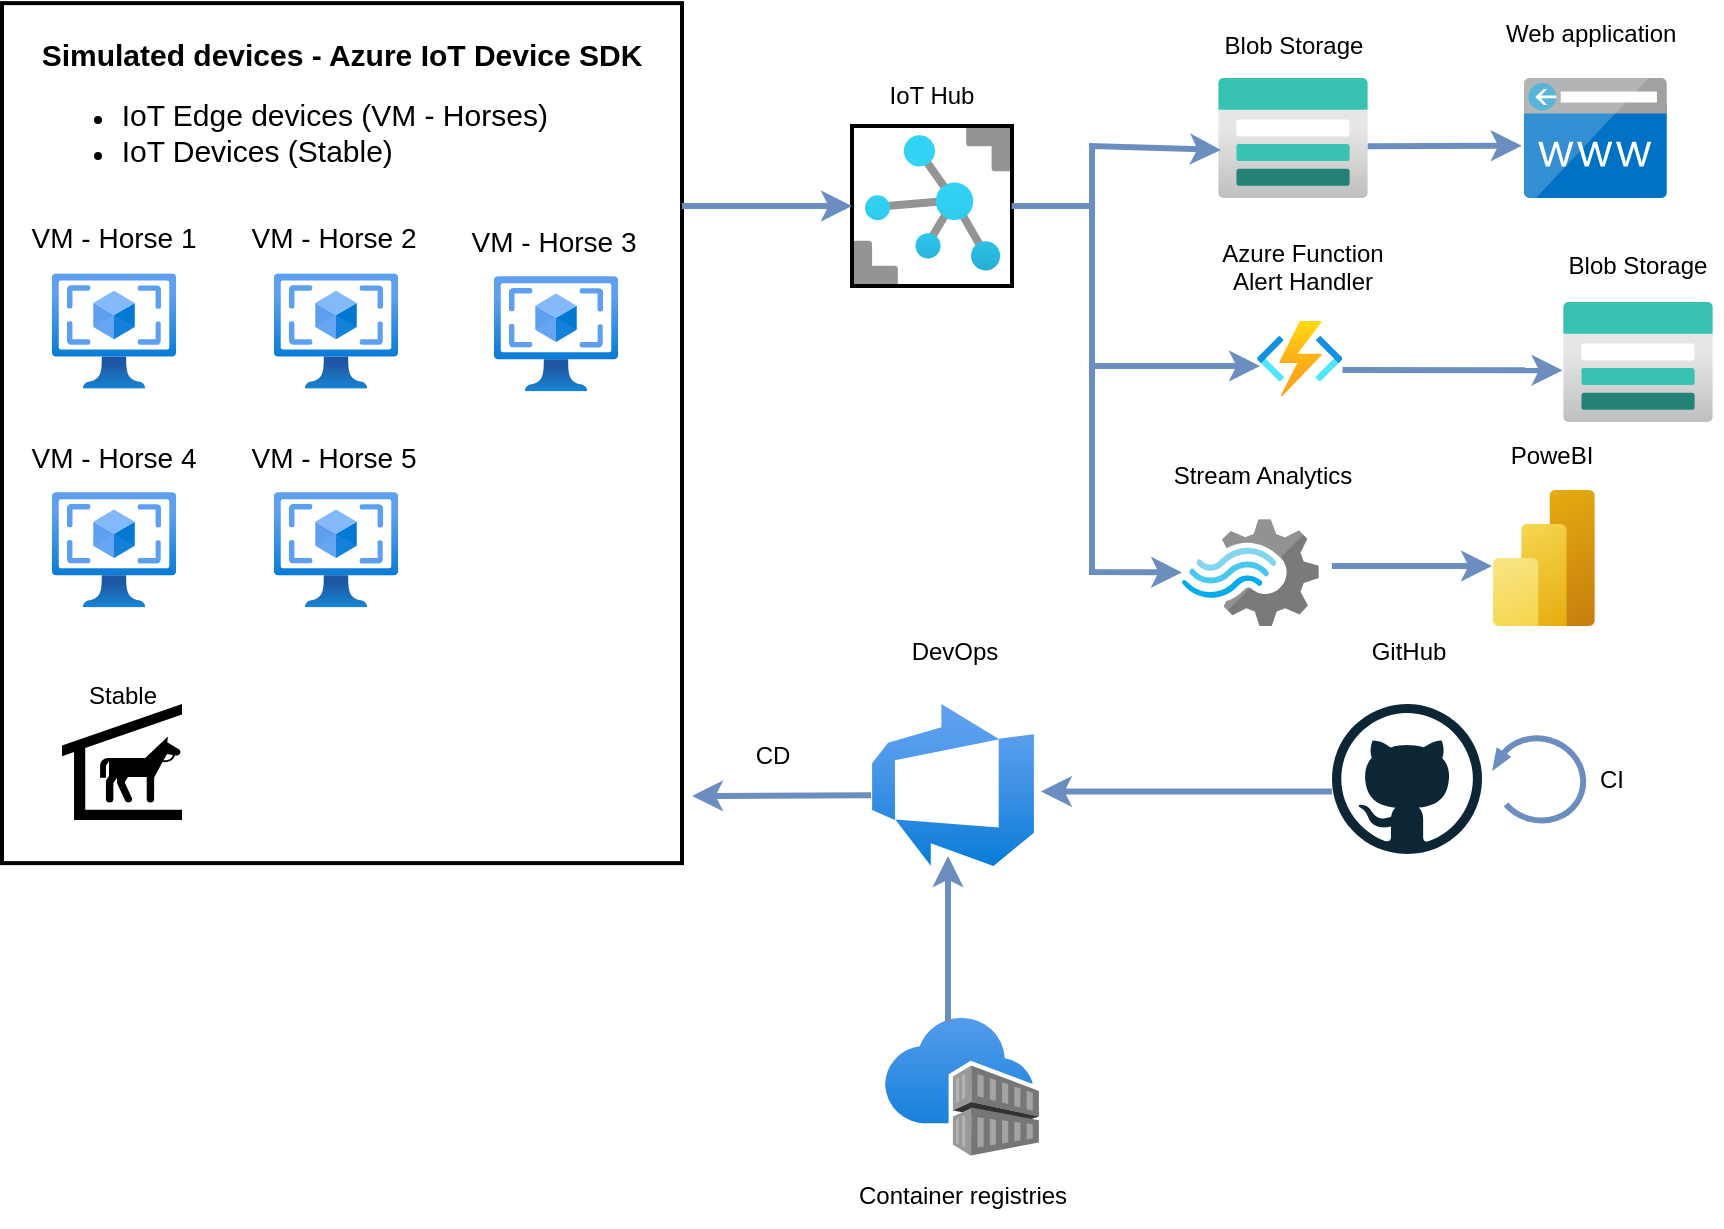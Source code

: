 <mxfile version="26.2.15">
  <diagram name="Página-1" id="DjiaDbfDFc67XGwkcQ5e">
    <mxGraphModel dx="946" dy="732" grid="1" gridSize="10" guides="1" tooltips="1" connect="1" arrows="1" fold="1" page="1" pageScale="1" pageWidth="827" pageHeight="1169" math="0" shadow="0">
      <root>
        <mxCell id="0" />
        <mxCell id="1" parent="0" />
        <mxCell id="9UU0Xu1zol1KhdlzFtdp-30" value="" style="group" parent="1" vertex="1" connectable="0">
          <mxGeometry x="440" y="40" width="80" height="110" as="geometry" />
        </mxCell>
        <mxCell id="9UU0Xu1zol1KhdlzFtdp-26" value="" style="image;aspect=fixed;html=1;points=[];align=center;fontSize=12;image=img/lib/azure2/iot/IoT_Hub.svg;strokeWidth=2;imageBorder=default;" parent="9UU0Xu1zol1KhdlzFtdp-30" vertex="1">
          <mxGeometry y="30" width="80" height="80" as="geometry" />
        </mxCell>
        <mxCell id="9UU0Xu1zol1KhdlzFtdp-29" value="&lt;div&gt;IoT Hub&lt;/div&gt;" style="text;html=1;align=center;verticalAlign=middle;whiteSpace=wrap;rounded=0;" parent="9UU0Xu1zol1KhdlzFtdp-30" vertex="1">
          <mxGeometry width="80" height="30" as="geometry" />
        </mxCell>
        <mxCell id="9UU0Xu1zol1KhdlzFtdp-32" value="" style="group" parent="1" vertex="1" connectable="0">
          <mxGeometry x="620" y="20" width="80" height="86" as="geometry" />
        </mxCell>
        <mxCell id="9UU0Xu1zol1KhdlzFtdp-27" value="" style="image;aspect=fixed;html=1;points=[];align=center;fontSize=12;image=img/lib/azure2/storage/Storage_Accounts.svg;" parent="9UU0Xu1zol1KhdlzFtdp-32" vertex="1">
          <mxGeometry x="3" y="26" width="75" height="60" as="geometry" />
        </mxCell>
        <mxCell id="9UU0Xu1zol1KhdlzFtdp-31" value="Blob Storage" style="text;html=1;align=center;verticalAlign=middle;whiteSpace=wrap;rounded=0;" parent="9UU0Xu1zol1KhdlzFtdp-32" vertex="1">
          <mxGeometry x="0.5" width="80" height="20" as="geometry" />
        </mxCell>
        <mxCell id="ctvwNZeeRJsbeyno0q24-3" value="" style="image;aspect=fixed;html=1;points=[];align=center;fontSize=12;image=img/lib/azure2/containers/Container_Registries.svg;" parent="1" vertex="1">
          <mxGeometry x="456.53" y="516" width="76.93" height="69" as="geometry" />
        </mxCell>
        <mxCell id="ctvwNZeeRJsbeyno0q24-4" value="Container registries" style="text;html=1;align=center;verticalAlign=middle;resizable=0;points=[];autosize=1;strokeColor=none;fillColor=none;" parent="1" vertex="1">
          <mxGeometry x="429.99" y="590" width="130" height="30" as="geometry" />
        </mxCell>
        <mxCell id="9UU0Xu1zol1KhdlzFtdp-7" value="" style="rounded=0;whiteSpace=wrap;html=1;strokeWidth=2;" parent="1" vertex="1">
          <mxGeometry x="15" y="8.57" width="340" height="430" as="geometry" />
        </mxCell>
        <mxCell id="9UU0Xu1zol1KhdlzFtdp-8" value="&lt;div align=&quot;left&quot;&gt;&lt;font style=&quot;font-size: 15px;&quot;&gt;&lt;b&gt;&lt;font&gt;Simulated devices - Azure IoT Device SDK&lt;/font&gt;&lt;/b&gt;&lt;/font&gt;&lt;/div&gt;&lt;div align=&quot;left&quot;&gt;&lt;ul&gt;&lt;li&gt;&lt;font style=&quot;font-size: 15px;&quot;&gt;IoT Edge devices (VM - Horses)&lt;/font&gt;&lt;/li&gt;&lt;li&gt;&lt;font style=&quot;font-size: 15px;&quot;&gt;IoT Devices (Stable)&lt;/font&gt;&lt;/li&gt;&lt;/ul&gt;&lt;/div&gt;" style="text;html=1;align=center;verticalAlign=middle;whiteSpace=wrap;rounded=0;" parent="1" vertex="1">
          <mxGeometry x="15" y="8.57" width="340" height="111.43" as="geometry" />
        </mxCell>
        <mxCell id="9UU0Xu1zol1KhdlzFtdp-58" value="" style="shape=mxgraph.signs.animals.stable;html=1;pointerEvents=1;fillColor=#000000;strokeColor=none;verticalLabelPosition=bottom;verticalAlign=top;align=center;" parent="1" vertex="1">
          <mxGeometry x="45" y="359" width="60" height="58" as="geometry" />
        </mxCell>
        <mxCell id="9UU0Xu1zol1KhdlzFtdp-59" value="Stable" style="text;html=1;align=center;verticalAlign=middle;resizable=0;points=[];autosize=1;strokeColor=none;fillColor=none;" parent="1" vertex="1">
          <mxGeometry x="45" y="340" width="60" height="30" as="geometry" />
        </mxCell>
        <mxCell id="ctvwNZeeRJsbeyno0q24-13" value="" style="group" parent="1" vertex="1" connectable="0">
          <mxGeometry x="26" y="108.65" width="98" height="109.35" as="geometry" />
        </mxCell>
        <mxCell id="9UU0Xu1zol1KhdlzFtdp-5" value="" style="image;aspect=fixed;html=1;points=[];align=center;fontSize=12;image=img/lib/azure2/compute/VM_Images_Classic.svg;" parent="ctvwNZeeRJsbeyno0q24-13" vertex="1">
          <mxGeometry x="13.913" y="35.016" width="62.184" height="57.678" as="geometry" />
        </mxCell>
        <mxCell id="9UU0Xu1zol1KhdlzFtdp-10" value="&lt;font style=&quot;font-size: 14px;&quot;&gt;VM - Horse 1&lt;/font&gt;" style="text;html=1;align=center;verticalAlign=middle;whiteSpace=wrap;rounded=0;" parent="ctvwNZeeRJsbeyno0q24-13" vertex="1">
          <mxGeometry width="90" height="35.02" as="geometry" />
        </mxCell>
        <mxCell id="ctvwNZeeRJsbeyno0q24-33" value="" style="shape=image;html=1;verticalAlign=top;verticalLabelPosition=bottom;labelBackgroundColor=#ffffff;imageAspect=0;aspect=fixed;image=https://cdn0.iconfinder.com/data/icons/phosphor-regular-vol-3/256/horse-128.png" parent="ctvwNZeeRJsbeyno0q24-13" vertex="1">
          <mxGeometry x="60" y="61.35" width="48" height="48" as="geometry" />
        </mxCell>
        <mxCell id="ctvwNZeeRJsbeyno0q24-14" value="" style="group" parent="1" vertex="1" connectable="0">
          <mxGeometry x="136" y="108.65" width="98" height="109.35" as="geometry" />
        </mxCell>
        <mxCell id="ctvwNZeeRJsbeyno0q24-15" value="" style="image;aspect=fixed;html=1;points=[];align=center;fontSize=12;image=img/lib/azure2/compute/VM_Images_Classic.svg;" parent="ctvwNZeeRJsbeyno0q24-14" vertex="1">
          <mxGeometry x="14.913" y="35.016" width="62.184" height="57.678" as="geometry" />
        </mxCell>
        <mxCell id="ctvwNZeeRJsbeyno0q24-16" value="&lt;font style=&quot;font-size: 14px;&quot;&gt;VM - Horse 2&lt;/font&gt;" style="text;html=1;align=center;verticalAlign=middle;whiteSpace=wrap;rounded=0;" parent="ctvwNZeeRJsbeyno0q24-14" vertex="1">
          <mxGeometry width="90" height="35.02" as="geometry" />
        </mxCell>
        <mxCell id="ctvwNZeeRJsbeyno0q24-34" value="" style="shape=image;html=1;verticalAlign=top;verticalLabelPosition=bottom;labelBackgroundColor=#ffffff;imageAspect=0;aspect=fixed;image=https://cdn0.iconfinder.com/data/icons/phosphor-regular-vol-3/256/horse-128.png" parent="ctvwNZeeRJsbeyno0q24-14" vertex="1">
          <mxGeometry x="60" y="61.35" width="48" height="48" as="geometry" />
        </mxCell>
        <mxCell id="ctvwNZeeRJsbeyno0q24-27" value="" style="group" parent="1" vertex="1" connectable="0">
          <mxGeometry x="26" y="218" width="108" height="108" as="geometry" />
        </mxCell>
        <mxCell id="ctvwNZeeRJsbeyno0q24-28" value="" style="image;aspect=fixed;html=1;points=[];align=center;fontSize=12;image=img/lib/azure2/compute/VM_Images_Classic.svg;" parent="ctvwNZeeRJsbeyno0q24-27" vertex="1">
          <mxGeometry x="13.913" y="35.016" width="62.184" height="57.678" as="geometry" />
        </mxCell>
        <mxCell id="ctvwNZeeRJsbeyno0q24-29" value="&lt;font style=&quot;font-size: 14px;&quot;&gt;VM - Horse 4&lt;/font&gt;" style="text;html=1;align=center;verticalAlign=middle;whiteSpace=wrap;rounded=0;" parent="ctvwNZeeRJsbeyno0q24-27" vertex="1">
          <mxGeometry width="90" height="35.02" as="geometry" />
        </mxCell>
        <mxCell id="ctvwNZeeRJsbeyno0q24-39" value="" style="shape=image;html=1;verticalAlign=top;verticalLabelPosition=bottom;labelBackgroundColor=#ffffff;imageAspect=0;aspect=fixed;image=https://cdn0.iconfinder.com/data/icons/phosphor-regular-vol-3/256/horse-128.png" parent="ctvwNZeeRJsbeyno0q24-27" vertex="1">
          <mxGeometry x="60" y="60" width="48" height="48" as="geometry" />
        </mxCell>
        <mxCell id="ctvwNZeeRJsbeyno0q24-30" value="" style="group" parent="1" vertex="1" connectable="0">
          <mxGeometry x="136" y="218" width="90" height="92.694" as="geometry" />
        </mxCell>
        <mxCell id="ctvwNZeeRJsbeyno0q24-31" value="" style="image;aspect=fixed;html=1;points=[];align=center;fontSize=12;image=img/lib/azure2/compute/VM_Images_Classic.svg;" parent="ctvwNZeeRJsbeyno0q24-30" vertex="1">
          <mxGeometry x="14.913" y="35.016" width="62.184" height="57.678" as="geometry" />
        </mxCell>
        <mxCell id="ctvwNZeeRJsbeyno0q24-32" value="&lt;font style=&quot;font-size: 14px;&quot;&gt;VM - Horse 5&lt;/font&gt;" style="text;html=1;align=center;verticalAlign=middle;whiteSpace=wrap;rounded=0;" parent="ctvwNZeeRJsbeyno0q24-30" vertex="1">
          <mxGeometry width="90" height="35.02" as="geometry" />
        </mxCell>
        <mxCell id="ctvwNZeeRJsbeyno0q24-35" value="" style="group" parent="1" vertex="1" connectable="0">
          <mxGeometry x="246" y="110.0" width="98" height="109.35" as="geometry" />
        </mxCell>
        <mxCell id="ctvwNZeeRJsbeyno0q24-36" value="" style="image;aspect=fixed;html=1;points=[];align=center;fontSize=12;image=img/lib/azure2/compute/VM_Images_Classic.svg;" parent="ctvwNZeeRJsbeyno0q24-35" vertex="1">
          <mxGeometry x="14.913" y="35.016" width="62.184" height="57.678" as="geometry" />
        </mxCell>
        <mxCell id="ctvwNZeeRJsbeyno0q24-37" value="&lt;font style=&quot;font-size: 14px;&quot;&gt;VM - Horse 3&lt;/font&gt;" style="text;html=1;align=center;verticalAlign=middle;whiteSpace=wrap;rounded=0;" parent="ctvwNZeeRJsbeyno0q24-35" vertex="1">
          <mxGeometry width="90" height="35.02" as="geometry" />
        </mxCell>
        <mxCell id="ctvwNZeeRJsbeyno0q24-38" value="" style="shape=image;html=1;verticalAlign=top;verticalLabelPosition=bottom;labelBackgroundColor=#ffffff;imageAspect=0;aspect=fixed;image=https://cdn0.iconfinder.com/data/icons/phosphor-regular-vol-3/256/horse-128.png" parent="ctvwNZeeRJsbeyno0q24-35" vertex="1">
          <mxGeometry x="60" y="61.35" width="48" height="48" as="geometry" />
        </mxCell>
        <mxCell id="ctvwNZeeRJsbeyno0q24-40" value="" style="shape=image;html=1;verticalAlign=top;verticalLabelPosition=bottom;labelBackgroundColor=#ffffff;imageAspect=0;aspect=fixed;image=https://cdn0.iconfinder.com/data/icons/phosphor-regular-vol-3/256/horse-128.png" parent="1" vertex="1">
          <mxGeometry x="198" y="279" width="48" height="48" as="geometry" />
        </mxCell>
        <mxCell id="ctvwNZeeRJsbeyno0q24-43" value="" style="group" parent="1" vertex="1" connectable="0">
          <mxGeometry x="590" y="240" width="100" height="80" as="geometry" />
        </mxCell>
        <mxCell id="9UU0Xu1zol1KhdlzFtdp-83" value="Stream Analytics" style="text;html=1;align=center;verticalAlign=middle;resizable=0;points=[];autosize=1;strokeColor=none;fillColor=none;" parent="ctvwNZeeRJsbeyno0q24-43" vertex="1">
          <mxGeometry y="-10" width="110" height="30" as="geometry" />
        </mxCell>
        <mxCell id="9UU0Xu1zol1KhdlzFtdp-82" value="" style="image;sketch=0;aspect=fixed;html=1;points=[];align=center;fontSize=12;image=img/lib/mscae/Stream_Analytics.svg;" parent="ctvwNZeeRJsbeyno0q24-43" vertex="1">
          <mxGeometry x="15.036" y="26.667" width="68.373" height="53.333" as="geometry" />
        </mxCell>
        <mxCell id="9UU0Xu1zol1KhdlzFtdp-43" value="" style="image;sketch=0;aspect=fixed;html=1;points=[];align=center;fontSize=12;image=img/lib/mscae/CustomDomain.svg;" parent="1" vertex="1">
          <mxGeometry x="776" y="46" width="71.43" height="60" as="geometry" />
        </mxCell>
        <mxCell id="9UU0Xu1zol1KhdlzFtdp-40" value="" style="shape=image;html=1;verticalAlign=top;verticalLabelPosition=bottom;labelBackgroundColor=#ffffff;imageAspect=0;aspect=fixed;image=https://cdn1.iconfinder.com/data/icons/ionicons-fill-vol-2/512/logo-docker-128.png" parent="1" vertex="1">
          <mxGeometry x="827" y="80" width="40" height="40" as="geometry" />
        </mxCell>
        <mxCell id="ctvwNZeeRJsbeyno0q24-7" value="&lt;div align=&quot;left&quot;&gt;Web&amp;nbsp;&lt;span style=&quot;background-color: transparent; color: light-dark(rgb(0, 0, 0), rgb(255, 255, 255));&quot;&gt;application&lt;/span&gt;&lt;/div&gt;" style="text;html=1;align=left;verticalAlign=middle;resizable=0;points=[];autosize=1;strokeColor=none;fillColor=none;" parent="1" vertex="1">
          <mxGeometry x="765" y="8.57" width="110" height="30" as="geometry" />
        </mxCell>
        <mxCell id="ctvwNZeeRJsbeyno0q24-47" value="" style="group" parent="1" vertex="1" connectable="0">
          <mxGeometry x="760" y="200" width="60" height="90" as="geometry" />
        </mxCell>
        <mxCell id="9UU0Xu1zol1KhdlzFtdp-25" value="" style="image;aspect=fixed;html=1;points=[];align=center;fontSize=12;image=img/lib/azure2/analytics/Power_BI_Embedded.svg;" parent="ctvwNZeeRJsbeyno0q24-47" vertex="1">
          <mxGeometry x="0.43" y="52" width="51" height="68" as="geometry" />
        </mxCell>
        <mxCell id="9UU0Xu1zol1KhdlzFtdp-33" value="PoweBI" style="text;html=1;align=center;verticalAlign=middle;whiteSpace=wrap;rounded=0;" parent="ctvwNZeeRJsbeyno0q24-47" vertex="1">
          <mxGeometry y="20" width="60" height="30" as="geometry" />
        </mxCell>
        <mxCell id="ctvwNZeeRJsbeyno0q24-48" value="" style="dashed=0;outlineConnect=0;html=1;align=center;labelPosition=center;verticalLabelPosition=bottom;verticalAlign=top;shape=mxgraph.weblogos.github" parent="1" vertex="1">
          <mxGeometry x="680" y="359" width="75" height="75" as="geometry" />
        </mxCell>
        <mxCell id="ctvwNZeeRJsbeyno0q24-49" value="" style="image;aspect=fixed;html=1;points=[];align=center;fontSize=12;image=img/lib/azure2/devops/Azure_DevOps.svg;" parent="1" vertex="1">
          <mxGeometry x="450" y="359" width="81" height="81" as="geometry" />
        </mxCell>
        <mxCell id="ctvwNZeeRJsbeyno0q24-50" value="" style="endArrow=classic;html=1;rounded=0;fillColor=#dae8fc;strokeColor=#6c8ebf;strokeWidth=3;" parent="1" edge="1">
          <mxGeometry width="50" height="50" relative="1" as="geometry">
            <mxPoint x="355" y="110.0" as="sourcePoint" />
            <mxPoint x="440" y="110.0" as="targetPoint" />
          </mxGeometry>
        </mxCell>
        <mxCell id="ctvwNZeeRJsbeyno0q24-51" value="" style="endArrow=classic;html=1;rounded=0;fillColor=#dae8fc;strokeColor=#6c8ebf;strokeWidth=3;exitX=0.998;exitY=0.5;exitDx=0;exitDy=0;exitPerimeter=0;entryX=0.02;entryY=0.6;entryDx=0;entryDy=0;entryPerimeter=0;" parent="1" source="9UU0Xu1zol1KhdlzFtdp-26" target="9UU0Xu1zol1KhdlzFtdp-27" edge="1">
          <mxGeometry width="50" height="50" relative="1" as="geometry">
            <mxPoint x="521" y="80" as="sourcePoint" />
            <mxPoint x="644.979" y="79.0" as="targetPoint" />
            <Array as="points">
              <mxPoint x="560" y="110" />
              <mxPoint x="560" y="80" />
            </Array>
          </mxGeometry>
        </mxCell>
        <mxCell id="ctvwNZeeRJsbeyno0q24-52" value="" style="endArrow=classic;html=1;rounded=0;fillColor=#dae8fc;strokeColor=#6c8ebf;strokeWidth=3;exitX=0.998;exitY=0.569;exitDx=0;exitDy=0;exitPerimeter=0;entryX=-0.016;entryY=0.564;entryDx=0;entryDy=0;entryPerimeter=0;" parent="1" source="9UU0Xu1zol1KhdlzFtdp-27" target="9UU0Xu1zol1KhdlzFtdp-43" edge="1">
          <mxGeometry width="50" height="50" relative="1" as="geometry">
            <mxPoint x="700" y="80" as="sourcePoint" />
            <mxPoint x="770" y="80" as="targetPoint" />
          </mxGeometry>
        </mxCell>
        <mxCell id="ctvwNZeeRJsbeyno0q24-54" value="" style="endArrow=classic;html=1;rounded=0;fillColor=#dae8fc;strokeColor=#6c8ebf;strokeWidth=3;exitX=0.998;exitY=0.5;exitDx=0;exitDy=0;exitPerimeter=0;" parent="1" edge="1" target="9UU0Xu1zol1KhdlzFtdp-82">
          <mxGeometry width="50" height="50" relative="1" as="geometry">
            <mxPoint x="520" y="110" as="sourcePoint" />
            <mxPoint x="603" y="190" as="targetPoint" />
            <Array as="points">
              <mxPoint x="560" y="110" />
              <mxPoint x="560" y="293" />
            </Array>
          </mxGeometry>
        </mxCell>
        <mxCell id="ctvwNZeeRJsbeyno0q24-55" value="" style="endArrow=classic;html=1;rounded=0;fillColor=#dae8fc;strokeColor=#6c8ebf;strokeWidth=3;entryX=-0.016;entryY=0.564;entryDx=0;entryDy=0;entryPerimeter=0;" parent="1" edge="1">
          <mxGeometry width="50" height="50" relative="1" as="geometry">
            <mxPoint x="680" y="290" as="sourcePoint" />
            <mxPoint x="760" y="290" as="targetPoint" />
          </mxGeometry>
        </mxCell>
        <mxCell id="ctvwNZeeRJsbeyno0q24-56" value="" style="verticalLabelPosition=bottom;html=1;verticalAlign=top;strokeWidth=3;shape=mxgraph.lean_mapping.physical_pull;pointerEvents=1;rotation=-160;fillColor=#dae8fc;strokeColor=#6c8ebf;" parent="1" vertex="1">
          <mxGeometry x="760" y="376" width="46" height="41" as="geometry" />
        </mxCell>
        <mxCell id="ctvwNZeeRJsbeyno0q24-57" value="CI" style="text;html=1;align=center;verticalAlign=middle;whiteSpace=wrap;rounded=0;" parent="1" vertex="1">
          <mxGeometry x="790" y="381.5" width="60" height="30" as="geometry" />
        </mxCell>
        <mxCell id="ctvwNZeeRJsbeyno0q24-58" value="" style="endArrow=classic;html=1;rounded=0;fillColor=#dae8fc;strokeColor=#6c8ebf;strokeWidth=3;entryX=1.043;entryY=0.54;entryDx=0;entryDy=0;entryPerimeter=0;exitX=0;exitY=0.583;exitDx=0;exitDy=0;exitPerimeter=0;" parent="1" source="ctvwNZeeRJsbeyno0q24-48" target="ctvwNZeeRJsbeyno0q24-49" edge="1">
          <mxGeometry width="50" height="50" relative="1" as="geometry">
            <mxPoint x="570" y="358.33" as="sourcePoint" />
            <mxPoint x="650" y="358.33" as="targetPoint" />
          </mxGeometry>
        </mxCell>
        <mxCell id="ctvwNZeeRJsbeyno0q24-59" value="" style="endArrow=classic;html=1;rounded=0;fillColor=#dae8fc;strokeColor=#6c8ebf;strokeWidth=3;exitX=-0.006;exitY=0.564;exitDx=0;exitDy=0;exitPerimeter=0;" parent="1" source="ctvwNZeeRJsbeyno0q24-49" edge="1">
          <mxGeometry width="50" height="50" relative="1" as="geometry">
            <mxPoint x="450" y="359" as="sourcePoint" />
            <mxPoint x="360" y="405" as="targetPoint" />
          </mxGeometry>
        </mxCell>
        <mxCell id="ctvwNZeeRJsbeyno0q24-60" value="CD" style="text;html=1;align=center;verticalAlign=middle;resizable=0;points=[];autosize=1;strokeColor=none;fillColor=none;" parent="1" vertex="1">
          <mxGeometry x="380" y="370" width="40" height="30" as="geometry" />
        </mxCell>
        <mxCell id="ctvwNZeeRJsbeyno0q24-61" value="GitHub" style="text;html=1;align=center;verticalAlign=middle;resizable=0;points=[];autosize=1;strokeColor=none;fillColor=none;" parent="1" vertex="1">
          <mxGeometry x="687.5" y="318" width="60" height="30" as="geometry" />
        </mxCell>
        <mxCell id="ctvwNZeeRJsbeyno0q24-62" value="DevOps" style="text;html=1;align=center;verticalAlign=middle;resizable=0;points=[];autosize=1;strokeColor=none;fillColor=none;" parent="1" vertex="1">
          <mxGeometry x="455.5" y="318" width="70" height="30" as="geometry" />
        </mxCell>
        <mxCell id="Rs-m2QbwXYNpfw8hGJNc-8" value="" style="group" vertex="1" connectable="0" parent="1">
          <mxGeometry x="792.5" y="110" width="80" height="86" as="geometry" />
        </mxCell>
        <mxCell id="Rs-m2QbwXYNpfw8hGJNc-9" value="" style="image;aspect=fixed;html=1;points=[];align=center;fontSize=12;image=img/lib/azure2/storage/Storage_Accounts.svg;" vertex="1" parent="Rs-m2QbwXYNpfw8hGJNc-8">
          <mxGeometry x="3" y="48" width="75" height="60" as="geometry" />
        </mxCell>
        <mxCell id="Rs-m2QbwXYNpfw8hGJNc-10" value="Blob Storage" style="text;html=1;align=center;verticalAlign=middle;whiteSpace=wrap;rounded=0;" vertex="1" parent="Rs-m2QbwXYNpfw8hGJNc-8">
          <mxGeometry y="20" width="80" height="20" as="geometry" />
        </mxCell>
        <mxCell id="Rs-m2QbwXYNpfw8hGJNc-11" value="" style="group" vertex="1" connectable="0" parent="1">
          <mxGeometry x="610" y="167.5" width="130" height="50" as="geometry" />
        </mxCell>
        <mxCell id="Rs-m2QbwXYNpfw8hGJNc-12" value="" style="image;aspect=fixed;html=1;points=[];align=center;fontSize=12;image=img/lib/azure2/compute/Function_Apps.svg;" vertex="1" parent="Rs-m2QbwXYNpfw8hGJNc-11">
          <mxGeometry x="32.5" width="42.75" height="37.72" as="geometry" />
        </mxCell>
        <mxCell id="Rs-m2QbwXYNpfw8hGJNc-13" value="Azure Function&lt;div&gt;Alert Handler&lt;/div&gt;" style="text;whiteSpace=wrap;html=1;align=center;" vertex="1" parent="1">
          <mxGeometry x="619.5" y="120" width="91" height="40" as="geometry" />
        </mxCell>
        <mxCell id="Rs-m2QbwXYNpfw8hGJNc-14" value="" style="endArrow=classic;html=1;rounded=0;fillColor=#dae8fc;strokeColor=#6c8ebf;strokeWidth=3;exitX=0.998;exitY=0.569;exitDx=0;exitDy=0;exitPerimeter=0;" edge="1" parent="1">
          <mxGeometry width="50" height="50" relative="1" as="geometry">
            <mxPoint x="685.25" y="192" as="sourcePoint" />
            <mxPoint x="795.25" y="192.14" as="targetPoint" />
          </mxGeometry>
        </mxCell>
        <mxCell id="Rs-m2QbwXYNpfw8hGJNc-17" value="" style="endArrow=classic;html=1;rounded=0;fillColor=#dae8fc;strokeColor=#6c8ebf;strokeWidth=3;exitX=1;exitY=0.5;exitDx=0;exitDy=0;exitPerimeter=0;entryX=0.035;entryY=0.597;entryDx=0;entryDy=0;entryPerimeter=0;" edge="1" parent="1" source="9UU0Xu1zol1KhdlzFtdp-26" target="Rs-m2QbwXYNpfw8hGJNc-12">
          <mxGeometry width="50" height="50" relative="1" as="geometry">
            <mxPoint x="530" y="120" as="sourcePoint" />
            <mxPoint x="615" y="303" as="targetPoint" />
            <Array as="points">
              <mxPoint x="560" y="110" />
              <mxPoint x="560" y="190" />
            </Array>
          </mxGeometry>
        </mxCell>
        <mxCell id="Rs-m2QbwXYNpfw8hGJNc-18" value="" style="endArrow=classic;html=1;rounded=0;fillColor=#dae8fc;strokeColor=#6c8ebf;strokeWidth=3;exitX=0.409;exitY=0.029;exitDx=0;exitDy=0;exitPerimeter=0;" edge="1" parent="1" source="ctvwNZeeRJsbeyno0q24-3">
          <mxGeometry width="50" height="50" relative="1" as="geometry">
            <mxPoint x="460" y="470" as="sourcePoint" />
            <mxPoint x="488" y="435" as="targetPoint" />
          </mxGeometry>
        </mxCell>
      </root>
    </mxGraphModel>
  </diagram>
</mxfile>
